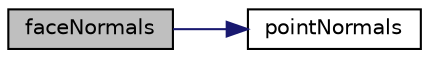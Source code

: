 digraph "faceNormals"
{
  bgcolor="transparent";
  edge [fontname="Helvetica",fontsize="10",labelfontname="Helvetica",labelfontsize="10"];
  node [fontname="Helvetica",fontsize="10",shape=record];
  rankdir="LR";
  Node1 [label="faceNormals",height=0.2,width=0.4,color="black", fillcolor="grey75", style="filled", fontcolor="black"];
  Node1 -> Node2 [color="midnightblue",fontsize="10",style="solid",fontname="Helvetica"];
  Node2 [label="pointNormals",height=0.2,width=0.4,color="black",URL="$a02011.html#ac438ec8995eb9f8dfa5e4aefb5c929a0",tooltip="Return point normals for patch. "];
}
